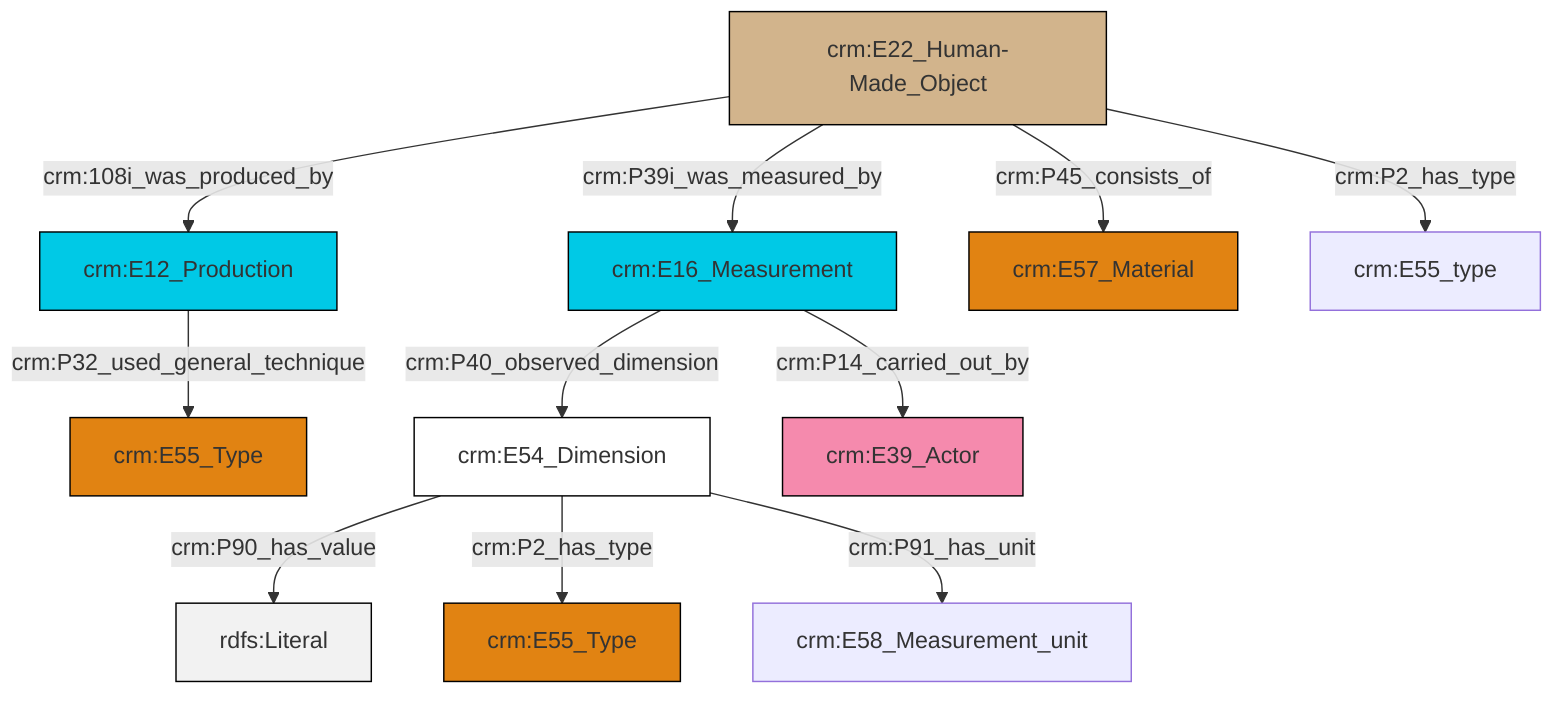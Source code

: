 graph TD
classDef Literal fill:#f2f2f2,stroke:#000000;
classDef CRM_Entity fill:#FFFFFF,stroke:#000000;
classDef Temporal_Entity fill:#00C9E6, stroke:#000000;
classDef Type fill:#E18312, stroke:#000000;
classDef Time-Span fill:#2C9C91, stroke:#000000;
classDef Appellation fill:#FFEB7F, stroke:#000000;
classDef Place fill:#008836, stroke:#000000;
classDef Persistent_Item fill:#B266B2, stroke:#000000;
classDef Conceptual_Object fill:#FFD700, stroke:#000000;
classDef Physical_Thing fill:#D2B48C, stroke:#000000;
classDef Actor fill:#f58aad, stroke:#000000;
classDef PC_Classes fill:#4ce600, stroke:#000000;
classDef Multi fill:#cccccc,stroke:#000000;

2["crm:E22_Human-Made_Object"]:::Physical_Thing -->|crm:108i_was_produced_by| 4["crm:E12_Production"]:::Temporal_Entity
5["crm:E16_Measurement"]:::Temporal_Entity -->|crm:P40_observed_dimension| 6["crm:E54_Dimension"]:::CRM_Entity
6["crm:E54_Dimension"]:::CRM_Entity -->|crm:P90_has_value| 8[rdfs:Literal]:::Literal
6["crm:E54_Dimension"]:::CRM_Entity -->|crm:P2_has_type| 9["crm:E55_Type"]:::Type
4["crm:E12_Production"]:::Temporal_Entity -->|crm:P32_used_general_technique| 0["crm:E55_Type"]:::Type
2["crm:E22_Human-Made_Object"]:::Physical_Thing -->|crm:P45_consists_of| 10["crm:E57_Material"]:::Type
2["crm:E22_Human-Made_Object"]:::Physical_Thing -->|crm:P2_has_type| 14["crm:E55_type"]:::Default
6["crm:E54_Dimension"]:::CRM_Entity -->|crm:P91_has_unit| 19["crm:E58_Measurement_unit"]:::Default
2["crm:E22_Human-Made_Object"]:::Physical_Thing -->|crm:P39i_was_measured_by| 5["crm:E16_Measurement"]:::Temporal_Entity
5["crm:E16_Measurement"]:::Temporal_Entity -->|crm:P14_carried_out_by| 12["crm:E39_Actor"]:::Actor